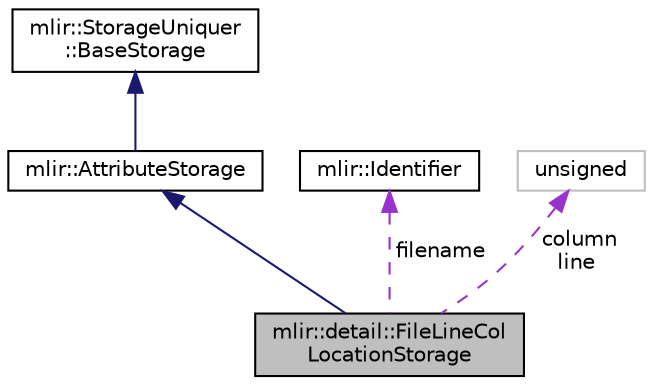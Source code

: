 digraph "mlir::detail::FileLineColLocationStorage"
{
  bgcolor="transparent";
  edge [fontname="Helvetica",fontsize="10",labelfontname="Helvetica",labelfontsize="10"];
  node [fontname="Helvetica",fontsize="10",shape=record];
  Node3 [label="mlir::detail::FileLineCol\lLocationStorage",height=0.2,width=0.4,color="black", fillcolor="grey75", style="filled", fontcolor="black"];
  Node4 -> Node3 [dir="back",color="midnightblue",fontsize="10",style="solid",fontname="Helvetica"];
  Node4 [label="mlir::AttributeStorage",height=0.2,width=0.4,color="black",URL="$classmlir_1_1AttributeStorage.html",tooltip="Base storage class appearing in an attribute. "];
  Node5 -> Node4 [dir="back",color="midnightblue",fontsize="10",style="solid",fontname="Helvetica"];
  Node5 [label="mlir::StorageUniquer\l::BaseStorage",height=0.2,width=0.4,color="black",URL="$classmlir_1_1StorageUniquer_1_1BaseStorage.html",tooltip="This class acts as the base storage that all storage classes must derived from. "];
  Node6 -> Node3 [dir="back",color="darkorchid3",fontsize="10",style="dashed",label=" filename" ,fontname="Helvetica"];
  Node6 [label="mlir::Identifier",height=0.2,width=0.4,color="black",URL="$classmlir_1_1Identifier.html",tooltip="This class represents a uniqued string owned by an MLIRContext. "];
  Node7 -> Node3 [dir="back",color="darkorchid3",fontsize="10",style="dashed",label=" column\nline" ,fontname="Helvetica"];
  Node7 [label="unsigned",height=0.2,width=0.4,color="grey75"];
}
